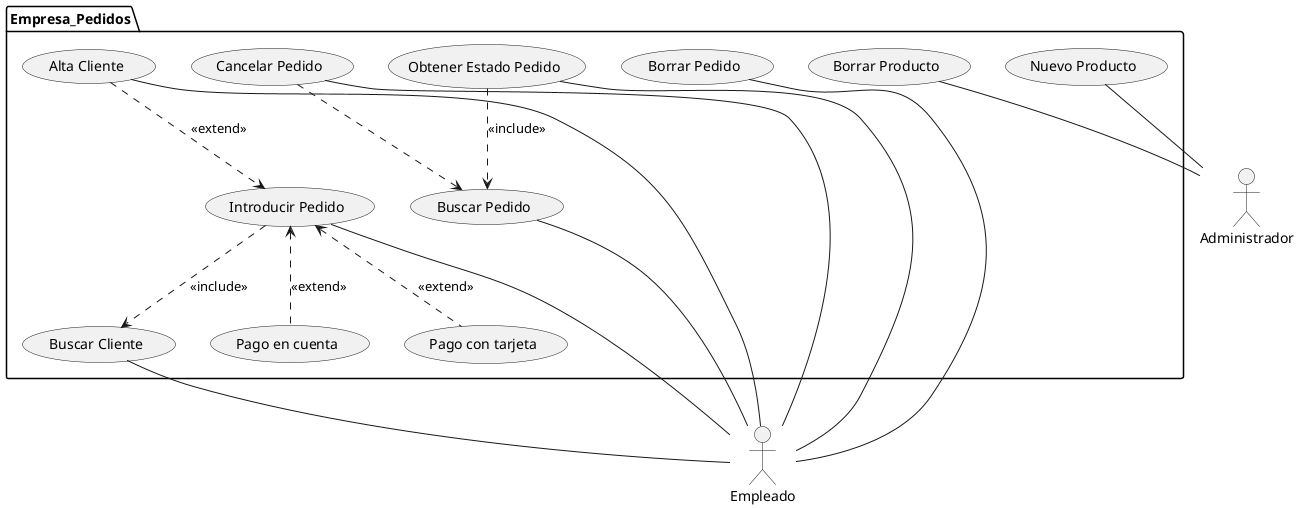 @startuml

:Empleado:
:Administrador:
package Empresa_Pedidos {
    (Introducir Pedido) -- Empleado
    (Cancelar Pedido) -- Empleado
    (Obtener Estado Pedido) -- Empleado
    (Borrar Pedido) -- Empleado
    (Buscar Pedido) -- Empleado
    (Alta Cliente) -- Empleado
    (Buscar Cliente) -- Empleado

    (Nuevo Producto) -- Administrador
    (Borrar Producto) -- Administrador

    (Alta Cliente) ..> (Introducir Pedido): <<extend>>
    (Introducir Pedido)..>(Buscar Cliente):<<include>>
    (Obtener Estado Pedido)..>(Buscar Pedido):<<include>>
    (Cancelar Pedido) ..> (Buscar Pedido) <<include>>
    (Introducir Pedido)<..(Pago en cuenta):<<extend>>
    (Introducir Pedido)<..(Pago con tarjeta):<<extend>>
}
@enduml